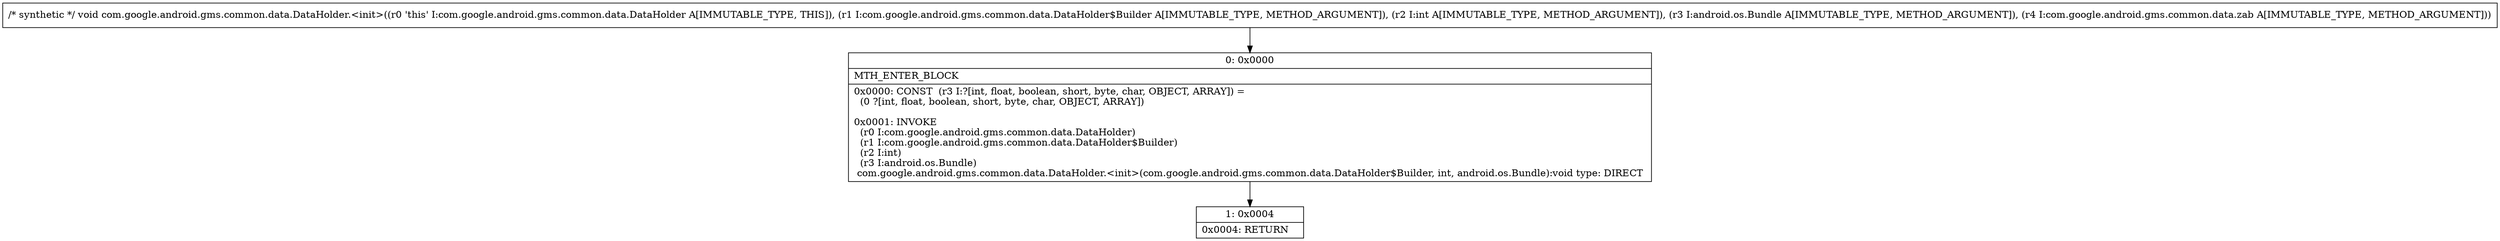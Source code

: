digraph "CFG forcom.google.android.gms.common.data.DataHolder.\<init\>(Lcom\/google\/android\/gms\/common\/data\/DataHolder$Builder;ILandroid\/os\/Bundle;Lcom\/google\/android\/gms\/common\/data\/zab;)V" {
Node_0 [shape=record,label="{0\:\ 0x0000|MTH_ENTER_BLOCK\l|0x0000: CONST  (r3 I:?[int, float, boolean, short, byte, char, OBJECT, ARRAY]) = \l  (0 ?[int, float, boolean, short, byte, char, OBJECT, ARRAY])\l \l0x0001: INVOKE  \l  (r0 I:com.google.android.gms.common.data.DataHolder)\l  (r1 I:com.google.android.gms.common.data.DataHolder$Builder)\l  (r2 I:int)\l  (r3 I:android.os.Bundle)\l com.google.android.gms.common.data.DataHolder.\<init\>(com.google.android.gms.common.data.DataHolder$Builder, int, android.os.Bundle):void type: DIRECT \l}"];
Node_1 [shape=record,label="{1\:\ 0x0004|0x0004: RETURN   \l}"];
MethodNode[shape=record,label="{\/* synthetic *\/ void com.google.android.gms.common.data.DataHolder.\<init\>((r0 'this' I:com.google.android.gms.common.data.DataHolder A[IMMUTABLE_TYPE, THIS]), (r1 I:com.google.android.gms.common.data.DataHolder$Builder A[IMMUTABLE_TYPE, METHOD_ARGUMENT]), (r2 I:int A[IMMUTABLE_TYPE, METHOD_ARGUMENT]), (r3 I:android.os.Bundle A[IMMUTABLE_TYPE, METHOD_ARGUMENT]), (r4 I:com.google.android.gms.common.data.zab A[IMMUTABLE_TYPE, METHOD_ARGUMENT])) }"];
MethodNode -> Node_0;
Node_0 -> Node_1;
}

